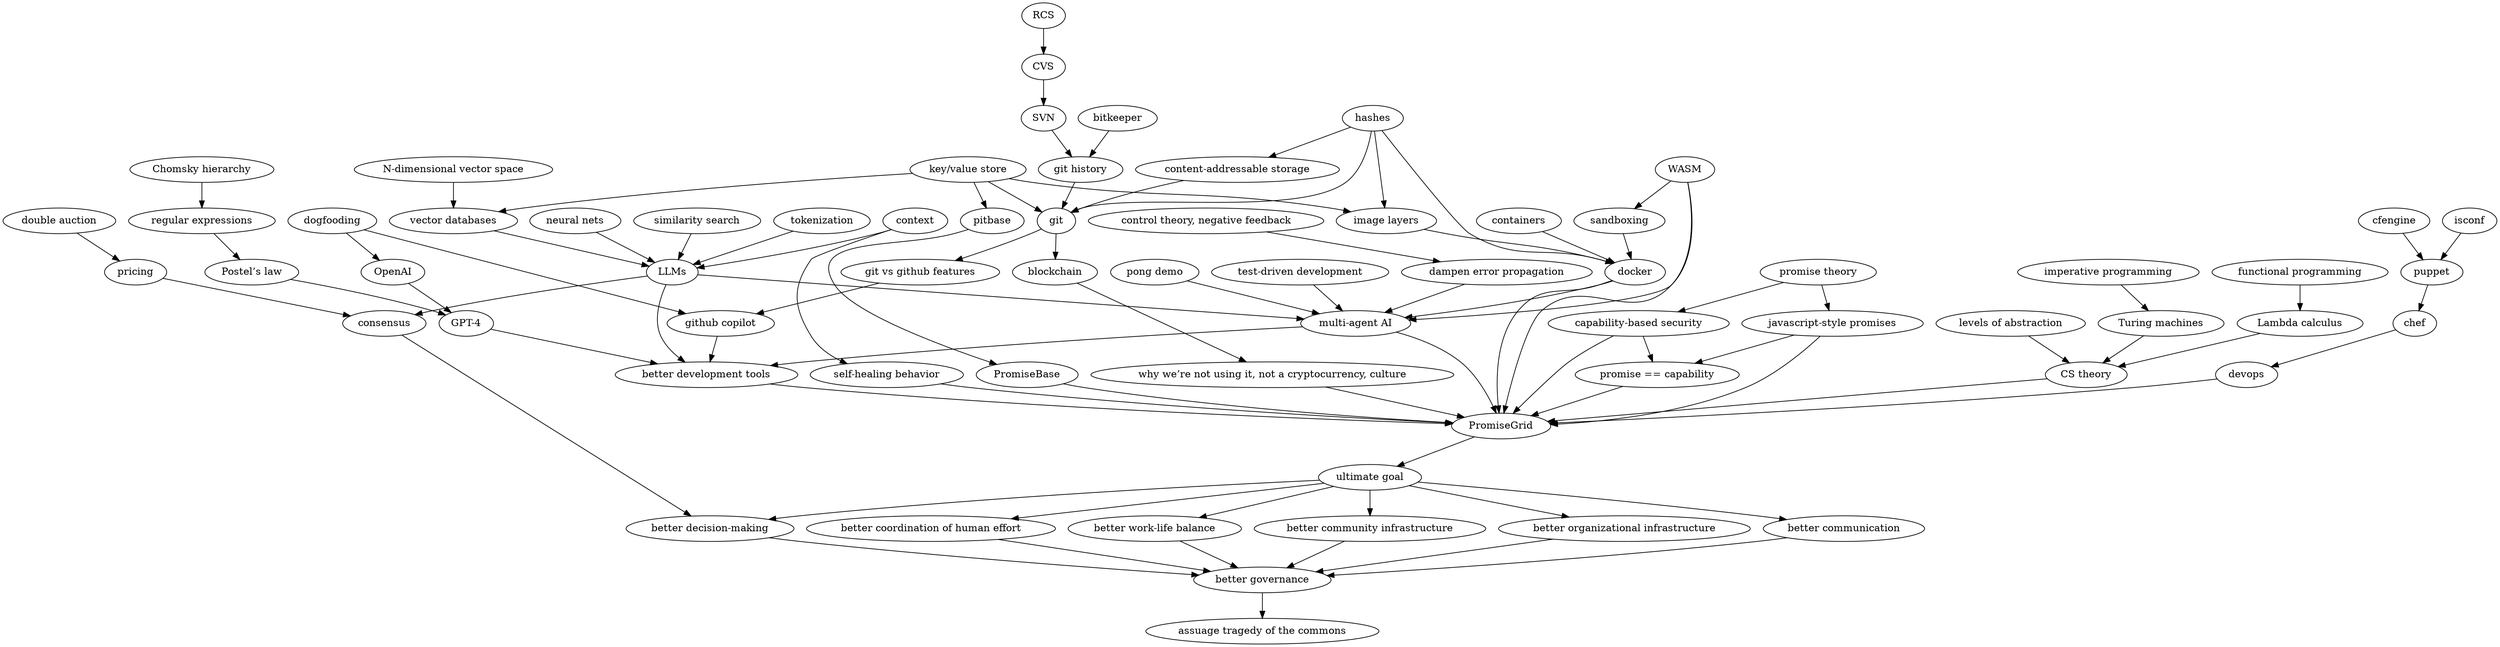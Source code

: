 digraph G{
    rankdir = TB;
    "hashes" -> "content-addressable storage";
    "content-addressable storage" -> "git";
    "git" -> "git vs github features";
    "git vs github features" -> "github copilot";

    "hashes" -> "docker";
    "hashes" -> "image layers";

    "docker" -> "multi-agent AI";
    "WASM" -> "multi-agent AI";
    "OpenAI" -> "GPT-4";

    "hashes" -> "git";

    "docker" -> "PromiseGrid";
    "capability-based security" -> "PromiseGrid";
    "multi-agent AI" -> "better development tools";

    "double auction" -> "pricing";
    "pricing" -> "consensus";
    "consensus" -> "better decision-making";
    "LLMs" -> "consensus";

    "promise == capability" -> "PromiseGrid";

    "key/value store" -> "image layers";
    "image layers" -> "docker";
    
    "dogfooding" -> "github copilot";
    "dogfooding" -> "OpenAI";

    "Chomsky hierarchy" -> "regular expressions";
    "regular expressions" -> "Postel’s law" -> "GPT-4" -> "better development tools";

    "github copilot" -> "better development tools";
    "better development tools" -> "PromiseGrid";

    "levels of abstraction" -> "CS theory";
    "Turing machines" -> "CS theory";
    "Lambda calculus" -> "CS theory";
    "CS theory" -> "PromiseGrid";


    "WASM" -> "sandboxing";
    "WASM" -> "PromiseGrid";
    "sandboxing" -> "docker";
    "containers" -> "docker";

    "git" -> "blockchain";
    "git history" -> "git";
    "bitkeeper" -> "git history";

    "RCS" -> "CVS";
    "CVS" -> "SVN";
    "SVN" -> "git history";

    "blockchain" -> "why we’re not using it, not a cryptocurrency, culture";

    "cfengine" -> "puppet";
    "isconf" -> "puppet";
    "puppet" -> "chef";
    "chef" -> "devops";
    "devops" -> "PromiseGrid";
    "why we’re not using it, not a cryptocurrency, culture" -> "PromiseGrid";
    "PromiseGrid" -> "ultimate goal";


    "promise theory" -> "javascript-style promises";
    "promise theory" -> "capability-based security";
    "javascript-style promises" -> "PromiseGrid";

    "LLMs" -> "multi-agent AI";
    "pong demo" -> "multi-agent AI";

    "multi-agent AI" -> "PromiseGrid";

    "functional programming" -> "Lambda calculus";
    "imperative programming" -> "Turing machines";

    "javascript-style promises" -> "promise == capability";
    "capability-based security" -> "promise == capability";
    
    "neural nets" -> "LLMs";
    
    "similarity search" -> "LLMs";
    "context" -> "LLMs";
    "tokenization" -> "LLMs";
    "N-dimensional vector space" -> "vector databases";
    "LLMs" -> "better development tools";
    "control theory, negative feedback" -> "dampen error propagation";
    "dampen error propagation" -> "multi-agent AI";
    "vector databases" -> "LLMs";
    "context" -> "self-healing behavior";

    "self-healing behavior" -> "PromiseGrid";

    "pitbase" -> "PromiseBase";
    "PromiseBase" -> "PromiseGrid";

    "key/value store" -> "pitbase";
    "key/value store" -> "vector databases";
    "key/value store" -> "git";

    "test-driven development" -> "multi-agent AI";

    "ultimate goal" -> "better community infrastructure";
    "ultimate goal" -> "better organizational infrastructure";
    "ultimate goal" -> "better decision-making";
    "ultimate goal" -> "better communication";
    "ultimate goal" -> "better coordination of human effort";
    "ultimate goal" -> "better work-life balance";
    "better community infrastructure" -> "better governance";
    "better organizational infrastructure" -> "better governance";
    "better decision-making" -> "better governance";
    "better communication" -> "better governance";
    "better coordination of human effort" -> "better governance";
    "better work-life balance" -> "better governance";
    "better governance" -> "assuage tragedy of the commons";

}
